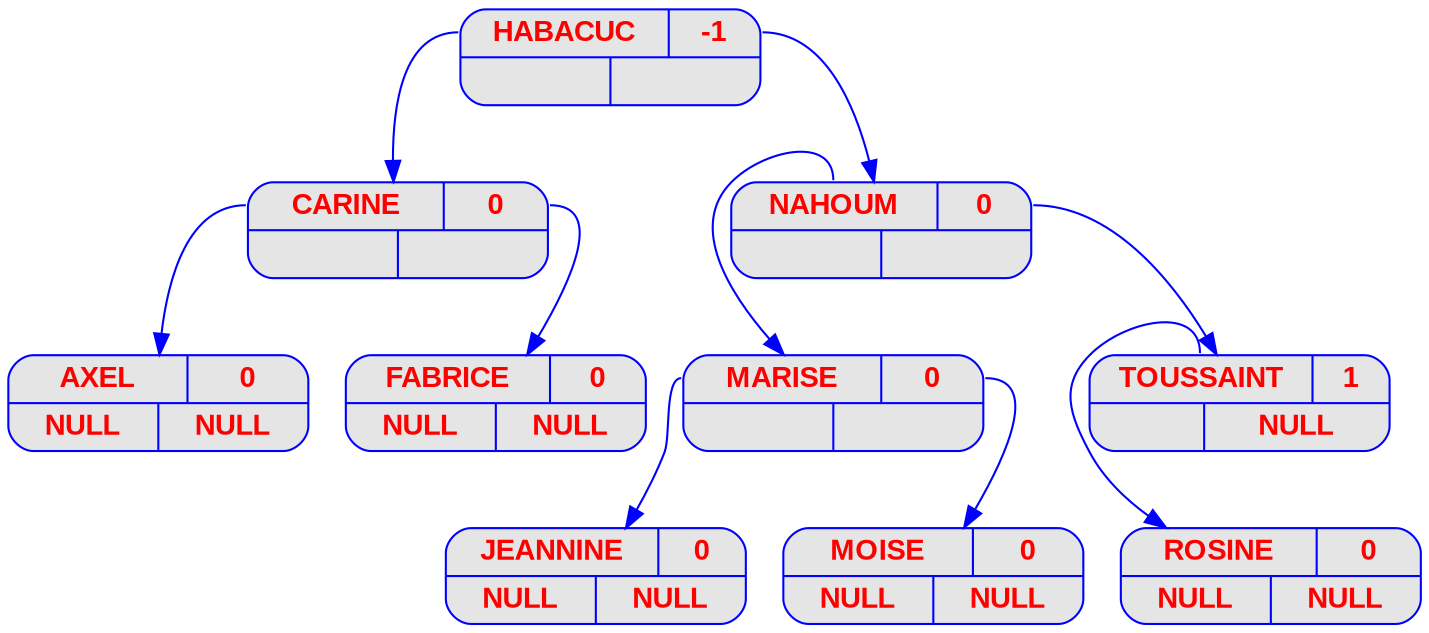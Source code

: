 digraph displayAVL {
	node [
		fontname  = "Arial bold" 
		fontsize  = "14"
		fontcolor = "red"
		style     = "rounded, filled"
		shape     = "record"
		fillcolor = "grey90"
		color     = "blue"
		width     = "2"
	]

	edge [
		color     = "blue"
	]

	HABACUC [label = "{{<g> HABACUC | <d> -1 } | { <g> | <d>}}"];
	HABACUC:g -> CARINE;
	CARINE [label = "{{<g> CARINE | <d> 0 } | { <g> | <d>}}"];
	CARINE:g -> AXEL;
	AXEL [label = "{{<g> AXEL | <d> 0 } | { <g> | <d>}}"];
	AXEL [label = "{{<g> AXEL | <d> 0 }| { <g> NULL | <d> NULL}}"];
	CARINE:d -> FABRICE;
	FABRICE [label = "{{<g> FABRICE | <d> 0 } | { <g> | <d>}}"];
	FABRICE [label = "{{<g> FABRICE | <d> 0 }| { <g> NULL | <d> NULL}}"];
	HABACUC:d -> NAHOUM;
	NAHOUM [label = "{{<g> NAHOUM | <d> 0 } | { <g> | <d>}}"];
	NAHOUM:g -> MARISE;
	MARISE [label = "{{<g> MARISE | <d> 0 } | { <g> | <d>}}"];
	MARISE:g -> JEANNINE;
	JEANNINE [label = "{{<g> JEANNINE | <d> 0 } | { <g> | <d>}}"];
	JEANNINE [label = "{{<g> JEANNINE | <d> 0 }| { <g> NULL | <d> NULL}}"];
	MARISE:d -> MOISE;
	MOISE [label = "{{<g> MOISE | <d> 0 } | { <g> | <d>}}"];
	MOISE [label = "{{<g> MOISE | <d> 0 }| { <g> NULL | <d> NULL}}"];
	NAHOUM:d -> TOUSSAINT;
	TOUSSAINT [label = "{{<g> TOUSSAINT | <d> 1 } | { <g> | <d>}}"];
	TOUSSAINT [label = "{{<g> TOUSSAINT | <d> 1 }| { <g> | <d> NULL}}"];
	TOUSSAINT:g -> ROSINE;
	ROSINE [label = "{{<g> ROSINE | <d> 0 } | { <g> | <d>}}"];
	ROSINE [label = "{{<g> ROSINE | <d> 0 }| { <g> NULL | <d> NULL}}"];
}
